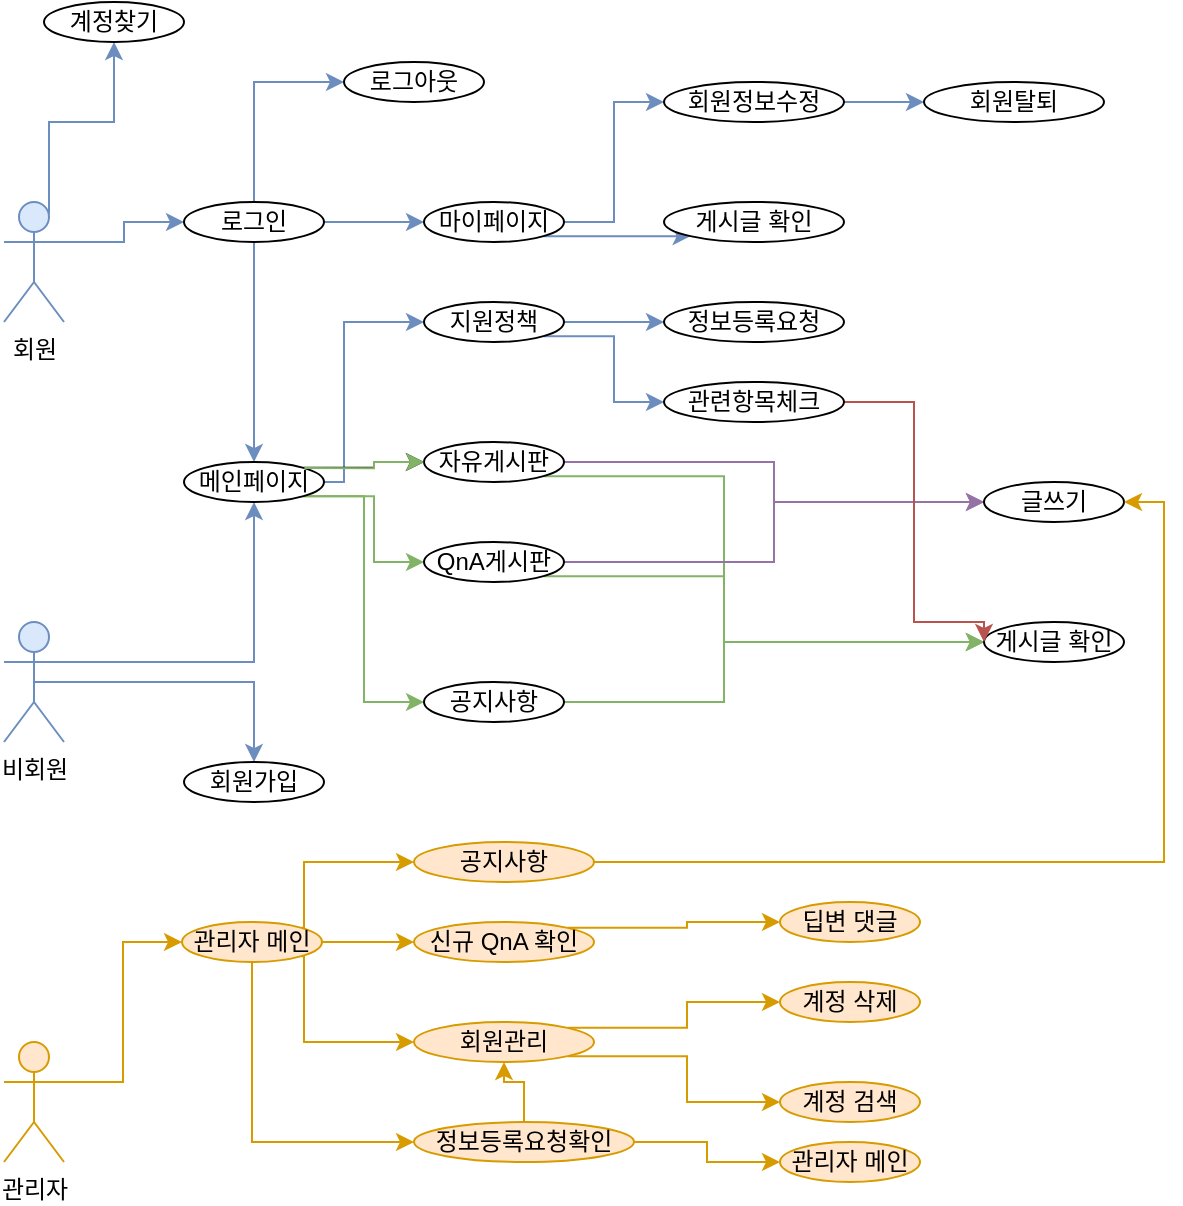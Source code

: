 <mxfile version="13.5.5" type="device"><diagram id="1uEzZkdi2gaqTZ98nLQu" name="페이지-1"><mxGraphModel dx="701" dy="636" grid="0" gridSize="10" guides="1" tooltips="1" connect="1" arrows="1" fold="1" page="1" pageScale="1" pageWidth="827" pageHeight="1169" background="none" math="0" shadow="0"><root><mxCell id="0"/><mxCell id="1" parent="0"/><mxCell id="qhILBumguBNObAbLS23Y-15" style="edgeStyle=orthogonalEdgeStyle;rounded=0;orthogonalLoop=1;jettySize=auto;html=1;exitX=0.75;exitY=0.1;exitDx=0;exitDy=0;exitPerimeter=0;entryX=0.5;entryY=1;entryDx=0;entryDy=0;fillColor=#dae8fc;strokeColor=#6c8ebf;" edge="1" parent="1" source="qhILBumguBNObAbLS23Y-1" target="qhILBumguBNObAbLS23Y-13"><mxGeometry relative="1" as="geometry"/></mxCell><mxCell id="qhILBumguBNObAbLS23Y-16" style="edgeStyle=orthogonalEdgeStyle;rounded=0;orthogonalLoop=1;jettySize=auto;html=1;exitX=1;exitY=0.333;exitDx=0;exitDy=0;exitPerimeter=0;entryX=0;entryY=0.5;entryDx=0;entryDy=0;fillColor=#dae8fc;strokeColor=#6c8ebf;" edge="1" parent="1" source="qhILBumguBNObAbLS23Y-1" target="qhILBumguBNObAbLS23Y-9"><mxGeometry relative="1" as="geometry"/></mxCell><mxCell id="qhILBumguBNObAbLS23Y-1" value="회원&lt;br&gt;" style="shape=umlActor;verticalLabelPosition=bottom;verticalAlign=top;html=1;outlineConnect=0;shadow=0;fillColor=#dae8fc;strokeColor=#6c8ebf;" vertex="1" parent="1"><mxGeometry x="60" y="180" width="30" height="60" as="geometry"/></mxCell><mxCell id="qhILBumguBNObAbLS23Y-75" style="edgeStyle=orthogonalEdgeStyle;rounded=0;orthogonalLoop=1;jettySize=auto;html=1;exitX=1;exitY=0.333;exitDx=0;exitDy=0;exitPerimeter=0;entryX=0;entryY=0.5;entryDx=0;entryDy=0;shadow=0;fillColor=#ffe6cc;strokeColor=#d79b00;" edge="1" parent="1" source="qhILBumguBNObAbLS23Y-4" target="qhILBumguBNObAbLS23Y-60"><mxGeometry relative="1" as="geometry"/></mxCell><mxCell id="qhILBumguBNObAbLS23Y-4" value="관리자&lt;br&gt;" style="shape=umlActor;verticalLabelPosition=bottom;verticalAlign=top;html=1;outlineConnect=0;fillColor=#ffe6cc;strokeColor=#d79b00;" vertex="1" parent="1"><mxGeometry x="60" y="600" width="30" height="60" as="geometry"/></mxCell><mxCell id="qhILBumguBNObAbLS23Y-18" style="edgeStyle=orthogonalEdgeStyle;rounded=0;orthogonalLoop=1;jettySize=auto;html=1;exitX=1;exitY=0.333;exitDx=0;exitDy=0;exitPerimeter=0;entryX=0.5;entryY=1;entryDx=0;entryDy=0;fillColor=#dae8fc;strokeColor=#6c8ebf;" edge="1" parent="1" source="qhILBumguBNObAbLS23Y-5" target="qhILBumguBNObAbLS23Y-10"><mxGeometry relative="1" as="geometry"/></mxCell><mxCell id="qhILBumguBNObAbLS23Y-38" style="edgeStyle=orthogonalEdgeStyle;rounded=0;orthogonalLoop=1;jettySize=auto;html=1;exitX=0.5;exitY=0.5;exitDx=0;exitDy=0;exitPerimeter=0;entryX=0.5;entryY=0;entryDx=0;entryDy=0;shadow=0;fillColor=#dae8fc;strokeColor=#6c8ebf;" edge="1" parent="1" source="qhILBumguBNObAbLS23Y-5" target="qhILBumguBNObAbLS23Y-7"><mxGeometry relative="1" as="geometry"/></mxCell><mxCell id="qhILBumguBNObAbLS23Y-5" value="비회원&lt;br&gt;" style="shape=umlActor;verticalLabelPosition=bottom;verticalAlign=top;html=1;outlineConnect=0;shadow=0;fillColor=#dae8fc;strokeColor=#6c8ebf;" vertex="1" parent="1"><mxGeometry x="60" y="390" width="30" height="60" as="geometry"/></mxCell><mxCell id="qhILBumguBNObAbLS23Y-7" value="회원가입" style="ellipse;whiteSpace=wrap;html=1;" vertex="1" parent="1"><mxGeometry x="150" y="460" width="70" height="20" as="geometry"/></mxCell><mxCell id="qhILBumguBNObAbLS23Y-19" style="edgeStyle=orthogonalEdgeStyle;rounded=0;orthogonalLoop=1;jettySize=auto;html=1;exitX=0.5;exitY=0;exitDx=0;exitDy=0;entryX=0;entryY=0.5;entryDx=0;entryDy=0;fillColor=#dae8fc;strokeColor=#6c8ebf;" edge="1" parent="1" source="qhILBumguBNObAbLS23Y-9" target="qhILBumguBNObAbLS23Y-11"><mxGeometry relative="1" as="geometry"/></mxCell><mxCell id="qhILBumguBNObAbLS23Y-39" style="edgeStyle=orthogonalEdgeStyle;rounded=0;orthogonalLoop=1;jettySize=auto;html=1;exitX=0.5;exitY=1;exitDx=0;exitDy=0;entryX=0.5;entryY=0;entryDx=0;entryDy=0;fillColor=#dae8fc;strokeColor=#6c8ebf;" edge="1" parent="1" source="qhILBumguBNObAbLS23Y-9" target="qhILBumguBNObAbLS23Y-10"><mxGeometry relative="1" as="geometry"><mxPoint x="185" y="320" as="targetPoint"/></mxGeometry></mxCell><mxCell id="qhILBumguBNObAbLS23Y-41" style="edgeStyle=orthogonalEdgeStyle;rounded=0;orthogonalLoop=1;jettySize=auto;html=1;exitX=1;exitY=0.5;exitDx=0;exitDy=0;entryX=0;entryY=0.5;entryDx=0;entryDy=0;fillColor=#dae8fc;strokeColor=#6c8ebf;" edge="1" parent="1" source="qhILBumguBNObAbLS23Y-9" target="qhILBumguBNObAbLS23Y-40"><mxGeometry relative="1" as="geometry"/></mxCell><mxCell id="qhILBumguBNObAbLS23Y-9" value="로그인" style="ellipse;whiteSpace=wrap;html=1;" vertex="1" parent="1"><mxGeometry x="150" y="180" width="70" height="20" as="geometry"/></mxCell><mxCell id="qhILBumguBNObAbLS23Y-26" style="edgeStyle=orthogonalEdgeStyle;rounded=0;orthogonalLoop=1;jettySize=auto;html=1;entryX=0;entryY=0.5;entryDx=0;entryDy=0;exitX=1;exitY=0.5;exitDx=0;exitDy=0;fillColor=#dae8fc;strokeColor=#6c8ebf;" edge="1" parent="1" source="qhILBumguBNObAbLS23Y-10" target="qhILBumguBNObAbLS23Y-20"><mxGeometry relative="1" as="geometry"><mxPoint x="260" y="300" as="sourcePoint"/><Array as="points"><mxPoint x="230" y="320"/><mxPoint x="230" y="240"/></Array></mxGeometry></mxCell><mxCell id="qhILBumguBNObAbLS23Y-27" style="edgeStyle=orthogonalEdgeStyle;rounded=0;orthogonalLoop=1;jettySize=auto;html=1;exitX=1;exitY=0;exitDx=0;exitDy=0;entryX=0;entryY=0.5;entryDx=0;entryDy=0;" edge="1" parent="1" source="qhILBumguBNObAbLS23Y-10" target="qhILBumguBNObAbLS23Y-21"><mxGeometry relative="1" as="geometry"><Array as="points"><mxPoint x="245" y="313"/><mxPoint x="245" y="310"/></Array></mxGeometry></mxCell><mxCell id="qhILBumguBNObAbLS23Y-28" style="edgeStyle=orthogonalEdgeStyle;rounded=0;orthogonalLoop=1;jettySize=auto;html=1;exitX=1;exitY=1;exitDx=0;exitDy=0;entryX=0;entryY=0.5;entryDx=0;entryDy=0;fillColor=#d5e8d4;strokeColor=#82b366;" edge="1" parent="1" source="qhILBumguBNObAbLS23Y-10" target="qhILBumguBNObAbLS23Y-22"><mxGeometry relative="1" as="geometry"/></mxCell><mxCell id="qhILBumguBNObAbLS23Y-29" style="edgeStyle=orthogonalEdgeStyle;rounded=0;orthogonalLoop=1;jettySize=auto;html=1;exitX=0;exitY=1;exitDx=0;exitDy=0;entryX=0;entryY=0.5;entryDx=0;entryDy=0;fillColor=#d5e8d4;strokeColor=#82b366;" edge="1" parent="1" source="qhILBumguBNObAbLS23Y-10" target="qhILBumguBNObAbLS23Y-23"><mxGeometry relative="1" as="geometry"><Array as="points"><mxPoint x="240" y="327"/><mxPoint x="240" y="430"/></Array></mxGeometry></mxCell><mxCell id="qhILBumguBNObAbLS23Y-10" value="메인페이지" style="ellipse;whiteSpace=wrap;html=1;" vertex="1" parent="1"><mxGeometry x="150" y="310" width="70" height="20" as="geometry"/></mxCell><mxCell id="qhILBumguBNObAbLS23Y-11" value="로그아웃" style="ellipse;whiteSpace=wrap;html=1;" vertex="1" parent="1"><mxGeometry x="230" y="110" width="70" height="20" as="geometry"/></mxCell><mxCell id="qhILBumguBNObAbLS23Y-12" style="edgeStyle=orthogonalEdgeStyle;rounded=0;orthogonalLoop=1;jettySize=auto;html=1;exitX=0.5;exitY=1;exitDx=0;exitDy=0;" edge="1" parent="1" source="qhILBumguBNObAbLS23Y-9" target="qhILBumguBNObAbLS23Y-9"><mxGeometry relative="1" as="geometry"/></mxCell><mxCell id="qhILBumguBNObAbLS23Y-13" value="계정찾기" style="ellipse;whiteSpace=wrap;html=1;" vertex="1" parent="1"><mxGeometry x="80" y="80" width="70" height="20" as="geometry"/></mxCell><mxCell id="qhILBumguBNObAbLS23Y-46" style="edgeStyle=orthogonalEdgeStyle;rounded=0;orthogonalLoop=1;jettySize=auto;html=1;exitX=1;exitY=0.5;exitDx=0;exitDy=0;entryX=0;entryY=0.5;entryDx=0;entryDy=0;fillColor=#dae8fc;strokeColor=#6c8ebf;" edge="1" parent="1" source="qhILBumguBNObAbLS23Y-20" target="qhILBumguBNObAbLS23Y-44"><mxGeometry relative="1" as="geometry"/></mxCell><mxCell id="qhILBumguBNObAbLS23Y-47" style="edgeStyle=orthogonalEdgeStyle;rounded=0;orthogonalLoop=1;jettySize=auto;html=1;exitX=1;exitY=1;exitDx=0;exitDy=0;entryX=0;entryY=0.5;entryDx=0;entryDy=0;fillColor=#dae8fc;strokeColor=#6c8ebf;" edge="1" parent="1" source="qhILBumguBNObAbLS23Y-20" target="qhILBumguBNObAbLS23Y-45"><mxGeometry relative="1" as="geometry"/></mxCell><mxCell id="qhILBumguBNObAbLS23Y-20" value="지원정책" style="ellipse;whiteSpace=wrap;html=1;" vertex="1" parent="1"><mxGeometry x="270" y="230" width="70" height="20" as="geometry"/></mxCell><mxCell id="qhILBumguBNObAbLS23Y-33" style="edgeStyle=orthogonalEdgeStyle;rounded=0;orthogonalLoop=1;jettySize=auto;html=1;exitX=1;exitY=0.5;exitDx=0;exitDy=0;entryX=0;entryY=0.5;entryDx=0;entryDy=0;fillColor=#e1d5e7;strokeColor=#9673a6;" edge="1" parent="1" source="qhILBumguBNObAbLS23Y-21" target="qhILBumguBNObAbLS23Y-31"><mxGeometry relative="1" as="geometry"/></mxCell><mxCell id="qhILBumguBNObAbLS23Y-34" style="edgeStyle=orthogonalEdgeStyle;rounded=0;orthogonalLoop=1;jettySize=auto;html=1;exitX=1;exitY=1;exitDx=0;exitDy=0;entryX=0;entryY=0.5;entryDx=0;entryDy=0;fillColor=#d5e8d4;strokeColor=#82b366;" edge="1" parent="1" source="qhILBumguBNObAbLS23Y-21" target="qhILBumguBNObAbLS23Y-30"><mxGeometry relative="1" as="geometry"><Array as="points"><mxPoint x="420" y="317"/><mxPoint x="420" y="400"/></Array></mxGeometry></mxCell><mxCell id="qhILBumguBNObAbLS23Y-21" value="자유게시판" style="ellipse;whiteSpace=wrap;html=1;" vertex="1" parent="1"><mxGeometry x="270" y="300" width="70" height="20" as="geometry"/></mxCell><mxCell id="qhILBumguBNObAbLS23Y-35" style="edgeStyle=orthogonalEdgeStyle;rounded=0;orthogonalLoop=1;jettySize=auto;html=1;exitX=1;exitY=0.5;exitDx=0;exitDy=0;entryX=0;entryY=0.5;entryDx=0;entryDy=0;fillColor=#e1d5e7;strokeColor=#9673a6;" edge="1" parent="1" source="qhILBumguBNObAbLS23Y-22" target="qhILBumguBNObAbLS23Y-31"><mxGeometry relative="1" as="geometry"/></mxCell><mxCell id="qhILBumguBNObAbLS23Y-36" style="edgeStyle=orthogonalEdgeStyle;rounded=0;orthogonalLoop=1;jettySize=auto;html=1;exitX=1;exitY=1;exitDx=0;exitDy=0;entryX=0;entryY=0.5;entryDx=0;entryDy=0;fillColor=#d5e8d4;strokeColor=#82b366;" edge="1" parent="1" source="qhILBumguBNObAbLS23Y-22" target="qhILBumguBNObAbLS23Y-30"><mxGeometry relative="1" as="geometry"><Array as="points"><mxPoint x="420" y="367"/><mxPoint x="420" y="400"/></Array></mxGeometry></mxCell><mxCell id="qhILBumguBNObAbLS23Y-22" value="QnA게시판" style="ellipse;whiteSpace=wrap;html=1;" vertex="1" parent="1"><mxGeometry x="270" y="350" width="70" height="20" as="geometry"/></mxCell><mxCell id="qhILBumguBNObAbLS23Y-37" style="edgeStyle=orthogonalEdgeStyle;rounded=0;orthogonalLoop=1;jettySize=auto;html=1;exitX=1;exitY=0.5;exitDx=0;exitDy=0;entryX=0;entryY=0.5;entryDx=0;entryDy=0;fillColor=#d5e8d4;strokeColor=#82b366;" edge="1" parent="1" source="qhILBumguBNObAbLS23Y-23" target="qhILBumguBNObAbLS23Y-30"><mxGeometry relative="1" as="geometry"><Array as="points"><mxPoint x="420" y="430"/><mxPoint x="420" y="400"/></Array></mxGeometry></mxCell><mxCell id="qhILBumguBNObAbLS23Y-23" value="공지사항" style="ellipse;whiteSpace=wrap;html=1;" vertex="1" parent="1"><mxGeometry x="270" y="420" width="70" height="20" as="geometry"/></mxCell><mxCell id="qhILBumguBNObAbLS23Y-30" value="게시글 확인" style="ellipse;whiteSpace=wrap;html=1;" vertex="1" parent="1"><mxGeometry x="550" y="390" width="70" height="20" as="geometry"/></mxCell><mxCell id="qhILBumguBNObAbLS23Y-31" value="글쓰기" style="ellipse;whiteSpace=wrap;html=1;" vertex="1" parent="1"><mxGeometry x="550" y="320" width="70" height="20" as="geometry"/></mxCell><mxCell id="qhILBumguBNObAbLS23Y-52" style="edgeStyle=orthogonalEdgeStyle;rounded=0;orthogonalLoop=1;jettySize=auto;html=1;exitX=1;exitY=0.5;exitDx=0;exitDy=0;entryX=0;entryY=0.5;entryDx=0;entryDy=0;fillColor=#dae8fc;strokeColor=#6c8ebf;" edge="1" parent="1" source="qhILBumguBNObAbLS23Y-40" target="qhILBumguBNObAbLS23Y-42"><mxGeometry relative="1" as="geometry"/></mxCell><mxCell id="qhILBumguBNObAbLS23Y-56" style="edgeStyle=orthogonalEdgeStyle;rounded=0;orthogonalLoop=1;jettySize=auto;html=1;exitX=1;exitY=1;exitDx=0;exitDy=0;fillColor=#dae8fc;strokeColor=#6c8ebf;" edge="1" parent="1" source="qhILBumguBNObAbLS23Y-40" target="qhILBumguBNObAbLS23Y-43"><mxGeometry relative="1" as="geometry"><mxPoint x="340" y="210" as="targetPoint"/><Array as="points"><mxPoint x="380" y="197"/><mxPoint x="380" y="197"/></Array></mxGeometry></mxCell><mxCell id="qhILBumguBNObAbLS23Y-40" value="마이페이지" style="ellipse;whiteSpace=wrap;html=1;" vertex="1" parent="1"><mxGeometry x="270" y="180" width="70" height="20" as="geometry"/></mxCell><mxCell id="qhILBumguBNObAbLS23Y-54" style="edgeStyle=orthogonalEdgeStyle;rounded=0;orthogonalLoop=1;jettySize=auto;html=1;exitX=1;exitY=0.5;exitDx=0;exitDy=0;entryX=0;entryY=0.5;entryDx=0;entryDy=0;fillColor=#dae8fc;strokeColor=#6c8ebf;" edge="1" parent="1" source="qhILBumguBNObAbLS23Y-42" target="qhILBumguBNObAbLS23Y-53"><mxGeometry relative="1" as="geometry"/></mxCell><mxCell id="qhILBumguBNObAbLS23Y-42" value="회원정보수정" style="ellipse;whiteSpace=wrap;html=1;" vertex="1" parent="1"><mxGeometry x="390" y="120" width="90" height="20" as="geometry"/></mxCell><mxCell id="qhILBumguBNObAbLS23Y-43" value="게시글 확인" style="ellipse;whiteSpace=wrap;html=1;" vertex="1" parent="1"><mxGeometry x="390" y="180" width="90" height="20" as="geometry"/></mxCell><mxCell id="qhILBumguBNObAbLS23Y-44" value="정보등록요청" style="ellipse;whiteSpace=wrap;html=1;shadow=0;" vertex="1" parent="1"><mxGeometry x="390" y="230" width="90" height="20" as="geometry"/></mxCell><mxCell id="qhILBumguBNObAbLS23Y-51" style="edgeStyle=orthogonalEdgeStyle;rounded=0;orthogonalLoop=1;jettySize=auto;html=1;exitX=1;exitY=0.5;exitDx=0;exitDy=0;entryX=0;entryY=0.5;entryDx=0;entryDy=0;fillColor=#f8cecc;strokeColor=#b85450;" edge="1" parent="1" source="qhILBumguBNObAbLS23Y-45" target="qhILBumguBNObAbLS23Y-30"><mxGeometry relative="1" as="geometry"><Array as="points"><mxPoint x="515" y="280"/><mxPoint x="515" y="390"/><mxPoint x="550" y="390"/></Array></mxGeometry></mxCell><mxCell id="qhILBumguBNObAbLS23Y-45" value="관련항목체크" style="ellipse;whiteSpace=wrap;html=1;" vertex="1" parent="1"><mxGeometry x="390" y="270" width="90" height="20" as="geometry"/></mxCell><mxCell id="qhILBumguBNObAbLS23Y-53" value="회원탈퇴" style="ellipse;whiteSpace=wrap;html=1;" vertex="1" parent="1"><mxGeometry x="520" y="120" width="90" height="20" as="geometry"/></mxCell><mxCell id="qhILBumguBNObAbLS23Y-74" style="edgeStyle=orthogonalEdgeStyle;rounded=0;orthogonalLoop=1;jettySize=auto;html=1;exitX=1;exitY=0.5;exitDx=0;exitDy=0;entryX=0;entryY=0.5;entryDx=0;entryDy=0;shadow=0;fillColor=#ffe6cc;strokeColor=#d79b00;" edge="1" parent="1" source="qhILBumguBNObAbLS23Y-60" target="qhILBumguBNObAbLS23Y-61"><mxGeometry relative="1" as="geometry"/></mxCell><mxCell id="qhILBumguBNObAbLS23Y-78" style="edgeStyle=orthogonalEdgeStyle;rounded=0;orthogonalLoop=1;jettySize=auto;html=1;exitX=1;exitY=0;exitDx=0;exitDy=0;entryX=0;entryY=0.5;entryDx=0;entryDy=0;shadow=0;fillColor=#ffe6cc;strokeColor=#d79b00;" edge="1" parent="1" source="qhILBumguBNObAbLS23Y-60" target="qhILBumguBNObAbLS23Y-76"><mxGeometry relative="1" as="geometry"><Array as="points"><mxPoint x="210" y="543"/><mxPoint x="210" y="510"/></Array></mxGeometry></mxCell><mxCell id="qhILBumguBNObAbLS23Y-79" style="edgeStyle=orthogonalEdgeStyle;rounded=0;orthogonalLoop=1;jettySize=auto;html=1;exitX=1;exitY=1;exitDx=0;exitDy=0;entryX=0;entryY=0.5;entryDx=0;entryDy=0;shadow=0;fillColor=#ffe6cc;strokeColor=#d79b00;" edge="1" parent="1" source="qhILBumguBNObAbLS23Y-60" target="qhILBumguBNObAbLS23Y-62"><mxGeometry relative="1" as="geometry"><Array as="points"><mxPoint x="210" y="557"/><mxPoint x="210" y="600"/></Array></mxGeometry></mxCell><mxCell id="qhILBumguBNObAbLS23Y-80" style="edgeStyle=orthogonalEdgeStyle;rounded=0;orthogonalLoop=1;jettySize=auto;html=1;exitX=0.5;exitY=1;exitDx=0;exitDy=0;entryX=0;entryY=0.5;entryDx=0;entryDy=0;shadow=0;fillColor=#ffe6cc;strokeColor=#d79b00;" edge="1" parent="1" source="qhILBumguBNObAbLS23Y-60" target="qhILBumguBNObAbLS23Y-64"><mxGeometry relative="1" as="geometry"/></mxCell><mxCell id="qhILBumguBNObAbLS23Y-60" value="관리자 메인" style="ellipse;whiteSpace=wrap;html=1;fillColor=#ffe6cc;strokeColor=#d79b00;" vertex="1" parent="1"><mxGeometry x="149" y="540" width="70" height="20" as="geometry"/></mxCell><mxCell id="qhILBumguBNObAbLS23Y-72" style="edgeStyle=orthogonalEdgeStyle;rounded=0;orthogonalLoop=1;jettySize=auto;html=1;exitX=1;exitY=0;exitDx=0;exitDy=0;shadow=0;entryX=0;entryY=0.5;entryDx=0;entryDy=0;fillColor=#ffe6cc;strokeColor=#d79b00;" edge="1" parent="1" source="qhILBumguBNObAbLS23Y-61" target="qhILBumguBNObAbLS23Y-73"><mxGeometry relative="1" as="geometry"><mxPoint x="420.0" y="540" as="targetPoint"/></mxGeometry></mxCell><mxCell id="qhILBumguBNObAbLS23Y-61" value="신규 QnA 확인" style="ellipse;whiteSpace=wrap;html=1;fillColor=#ffe6cc;strokeColor=#d79b00;" vertex="1" parent="1"><mxGeometry x="265" y="540" width="90" height="20" as="geometry"/></mxCell><mxCell id="qhILBumguBNObAbLS23Y-69" style="edgeStyle=orthogonalEdgeStyle;rounded=0;orthogonalLoop=1;jettySize=auto;html=1;entryX=0;entryY=0.5;entryDx=0;entryDy=0;shadow=0;exitX=1;exitY=1;exitDx=0;exitDy=0;fillColor=#ffe6cc;strokeColor=#d79b00;" edge="1" parent="1" source="qhILBumguBNObAbLS23Y-62" target="qhILBumguBNObAbLS23Y-68"><mxGeometry relative="1" as="geometry"><mxPoint x="350" y="570" as="sourcePoint"/><mxPoint x="420.0" y="630" as="targetPoint"/></mxGeometry></mxCell><mxCell id="qhILBumguBNObAbLS23Y-71" style="edgeStyle=orthogonalEdgeStyle;rounded=0;orthogonalLoop=1;jettySize=auto;html=1;exitX=1;exitY=0;exitDx=0;exitDy=0;entryX=0;entryY=0.5;entryDx=0;entryDy=0;shadow=0;fillColor=#ffe6cc;strokeColor=#d79b00;" edge="1" parent="1" source="qhILBumguBNObAbLS23Y-62" target="qhILBumguBNObAbLS23Y-63"><mxGeometry relative="1" as="geometry"><mxPoint x="420.0" y="580" as="targetPoint"/></mxGeometry></mxCell><mxCell id="qhILBumguBNObAbLS23Y-62" value="회원관리" style="ellipse;whiteSpace=wrap;html=1;fillColor=#ffe6cc;strokeColor=#d79b00;" vertex="1" parent="1"><mxGeometry x="265" y="590" width="90" height="20" as="geometry"/></mxCell><mxCell id="qhILBumguBNObAbLS23Y-63" value="계정 삭제" style="ellipse;whiteSpace=wrap;html=1;fillColor=#ffe6cc;strokeColor=#d79b00;" vertex="1" parent="1"><mxGeometry x="448" y="570" width="70" height="20" as="geometry"/></mxCell><mxCell id="qhILBumguBNObAbLS23Y-66" value="" style="edgeStyle=orthogonalEdgeStyle;rounded=0;orthogonalLoop=1;jettySize=auto;html=1;shadow=0;fillColor=#ffe6cc;strokeColor=#d79b00;entryX=0;entryY=0.5;entryDx=0;entryDy=0;" edge="1" parent="1" source="qhILBumguBNObAbLS23Y-64" target="qhILBumguBNObAbLS23Y-65"><mxGeometry relative="1" as="geometry"><mxPoint x="420" y="660" as="targetPoint"/><Array as="points"/></mxGeometry></mxCell><mxCell id="qhILBumguBNObAbLS23Y-67" value="" style="edgeStyle=orthogonalEdgeStyle;rounded=0;orthogonalLoop=1;jettySize=auto;html=1;shadow=0;fillColor=#ffe6cc;strokeColor=#d79b00;" edge="1" parent="1" source="qhILBumguBNObAbLS23Y-64" target="qhILBumguBNObAbLS23Y-62"><mxGeometry relative="1" as="geometry"/></mxCell><mxCell id="qhILBumguBNObAbLS23Y-64" value="정보등록요청확인" style="ellipse;whiteSpace=wrap;html=1;fillColor=#ffe6cc;strokeColor=#d79b00;" vertex="1" parent="1"><mxGeometry x="265" y="640" width="110" height="20" as="geometry"/></mxCell><mxCell id="qhILBumguBNObAbLS23Y-65" value="관리자 메인" style="ellipse;whiteSpace=wrap;html=1;fillColor=#ffe6cc;strokeColor=#d79b00;" vertex="1" parent="1"><mxGeometry x="448" y="650" width="70" height="20" as="geometry"/></mxCell><mxCell id="qhILBumguBNObAbLS23Y-68" value="계정 검색" style="ellipse;whiteSpace=wrap;html=1;fillColor=#ffe6cc;strokeColor=#d79b00;" vertex="1" parent="1"><mxGeometry x="448" y="620" width="70" height="20" as="geometry"/></mxCell><mxCell id="qhILBumguBNObAbLS23Y-73" value="딥변 댓글" style="ellipse;whiteSpace=wrap;html=1;fillColor=#ffe6cc;strokeColor=#d79b00;" vertex="1" parent="1"><mxGeometry x="448" y="530" width="70" height="20" as="geometry"/></mxCell><mxCell id="qhILBumguBNObAbLS23Y-77" style="edgeStyle=orthogonalEdgeStyle;rounded=0;orthogonalLoop=1;jettySize=auto;html=1;exitX=1;exitY=0.5;exitDx=0;exitDy=0;entryX=1;entryY=0.5;entryDx=0;entryDy=0;shadow=0;fillColor=#ffe6cc;strokeColor=#d79b00;" edge="1" parent="1" source="qhILBumguBNObAbLS23Y-76" target="qhILBumguBNObAbLS23Y-31"><mxGeometry relative="1" as="geometry"/></mxCell><mxCell id="qhILBumguBNObAbLS23Y-76" value="공지사항" style="ellipse;whiteSpace=wrap;html=1;fillColor=#ffe6cc;strokeColor=#d79b00;" vertex="1" parent="1"><mxGeometry x="265" y="500" width="90" height="20" as="geometry"/></mxCell><mxCell id="qhILBumguBNObAbLS23Y-81" style="edgeStyle=orthogonalEdgeStyle;rounded=0;orthogonalLoop=1;jettySize=auto;html=1;exitX=1;exitY=0;exitDx=0;exitDy=0;entryX=0;entryY=0.5;entryDx=0;entryDy=0;fillColor=#d5e8d4;strokeColor=#82b366;" edge="1" parent="1"><mxGeometry relative="1" as="geometry"><mxPoint x="210.179" y="313.054" as="sourcePoint"/><mxPoint x="270.0" y="310" as="targetPoint"/><Array as="points"><mxPoint x="245" y="313"/><mxPoint x="245" y="310"/></Array></mxGeometry></mxCell></root></mxGraphModel></diagram></mxfile>